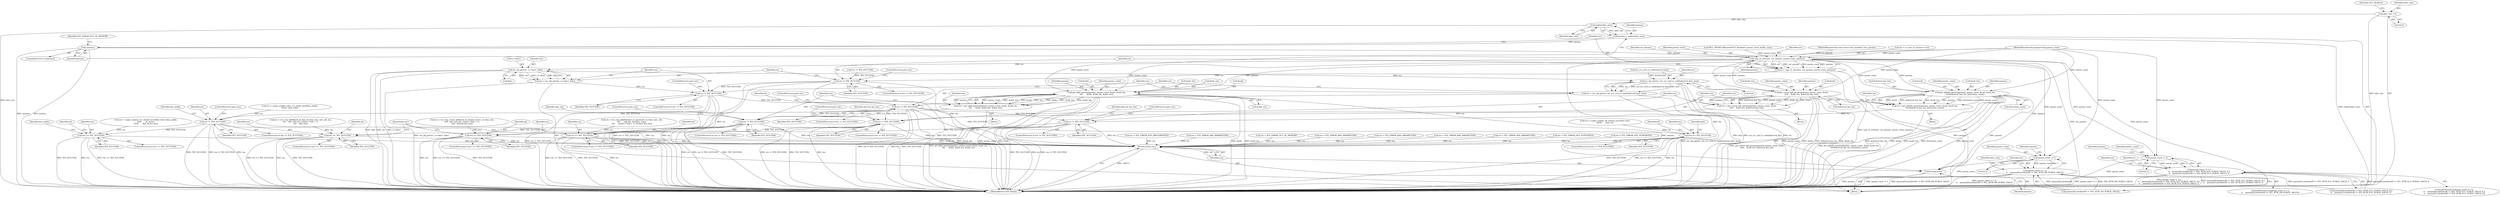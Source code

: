 digraph "0_optee_os_a637243270fc1faae16de059091795c32d86e65e@API" {
"1000175" [label="(Call,malloc(alloc_size))"];
"1000161" [label="(Call,alloc_size = 0)"];
"1000173" [label="(Call,params = malloc(alloc_size))"];
"1000178" [label="(Call,!params)"];
"1000184" [label="(Call,copy_in_attrs(utc, usr_params, param_count, params))"];
"1000182" [label="(Call,res = copy_in_attrs(utc, usr_params, param_count, params))"];
"1000190" [label="(Call,res != TEE_SUCCESS)"];
"1000204" [label="(Call,res != TEE_SUCCESS)"];
"1000217" [label="(Call,res != TEE_SUCCESS)"];
"1000324" [label="(Call,res == TEE_SUCCESS)"];
"1000857" [label="(Return,return res;)"];
"1000441" [label="(Call,res != TEE_SUCCESS)"];
"1000524" [label="(Call,res == TEE_SUCCESS)"];
"1000598" [label="(Call,res != TEE_SUCCESS)"];
"1000632" [label="(Call,res == TEE_SUCCESS)"];
"1000697" [label="(Call,res != TEE_SUCCESS)"];
"1000729" [label="(Call,res == TEE_SUCCESS)"];
"1000797" [label="(Call,res != TEE_SUCCESS)"];
"1000830" [label="(Call,res == TEE_SUCCESS)"];
"1000196" [label="(Call,tee_obj_get(utc, cs->key1, &ko))"];
"1000194" [label="(Call,res = tee_obj_get(utc, cs->key1, &ko))"];
"1000210" [label="(Call,tee_obj_get(utc, tee_svc_uref_to_vaddr(derived_key), &so))"];
"1000208" [label="(Call,res = tee_obj_get(utc, tee_svc_uref_to_vaddr(derived_key), &so))"];
"1000254" [label="(Call,param_count != 1)"];
"1000253" [label="(Call,param_count != 1 ||\n\t\t    params[0].attributeID != TEE_ATTR_DH_PUBLIC_VALUE)"];
"1000376" [label="(Call,param_count != 2)"];
"1000375" [label="(Call,param_count != 2 ||\n\t\t    params[0].attributeID != TEE_ATTR_ECC_PUBLIC_VALUE_X ||\n\t\t    params[1].attributeID != TEE_ATTR_ECC_PUBLIC_VALUE_Y)"];
"1000584" [label="(Call,get_hkdf_params(params, param_count, &salt, &salt_len,\n\t\t\t\t      &info, &info_len, &okm_len))"];
"1000582" [label="(Call,res = get_hkdf_params(params, param_count, &salt, &salt_len,\n\t\t\t\t      &info, &info_len, &okm_len))"];
"1000855" [label="(Call,free(params))"];
"1000687" [label="(Call,get_concat_kdf_params(params, param_count, &info,\n\t\t\t\t\t    &info_len, &derived_key_len))"];
"1000685" [label="(Call,res = get_concat_kdf_params(params, param_count, &info,\n\t\t\t\t\t    &info_len, &derived_key_len))"];
"1000785" [label="(Call,get_pbkdf2_params(params, param_count, &salt, &salt_len,\n\t\t\t\t\t&derived_key_len, &iteration_count))"];
"1000783" [label="(Call,res = get_pbkdf2_params(params, param_count, &salt, &salt_len,\n\t\t\t\t\t&derived_key_len, &iteration_count))"];
"1000692" [label="(Call,&info_len)"];
"1000632" [label="(Call,res == TEE_SUCCESS)"];
"1000374" [label="(ControlStructure,if (param_count != 2 ||\n\t\t    params[0].attributeID != TEE_ATTR_ECC_PUBLIC_VALUE_X ||\n\t\t    params[1].attributeID != TEE_ATTR_ECC_PUBLIC_VALUE_Y))"];
"1000696" [label="(ControlStructure,if (res != TEE_SUCCESS))"];
"1000354" [label="(Call,res = TEE_ERROR_OUT_OF_MEMORY)"];
"1000184" [label="(Call,copy_in_attrs(utc, usr_params, param_count, params))"];
"1000222" [label="(Identifier,sk)"];
"1000191" [label="(Identifier,res)"];
"1000256" [label="(Literal,1)"];
"1000585" [label="(Identifier,params)"];
"1000689" [label="(Identifier,param_count)"];
"1000688" [label="(Identifier,params)"];
"1000757" [label="(Block,)"];
"1000377" [label="(Identifier,param_count)"];
"1000604" [label="(Identifier,okm_len)"];
"1000703" [label="(Identifier,derived_key_len)"];
"1000206" [label="(Identifier,TEE_SUCCESS)"];
"1000186" [label="(Identifier,usr_params)"];
"1000633" [label="(Identifier,res)"];
"1000396" [label="(Identifier,res)"];
"1000375" [label="(Call,param_count != 2 ||\n\t\t    params[0].attributeID != TEE_ATTR_ECC_PUBLIC_VALUE_X ||\n\t\t    params[1].attributeID != TEE_ATTR_ECC_PUBLIC_VALUE_Y)"];
"1000252" [label="(ControlStructure,if (param_count != 1 ||\n\t\t    params[0].attributeID != TEE_ATTR_DH_PUBLIC_VALUE))"];
"1000315" [label="(Call,res = crypto_acipher_dh_shared_secret(ko->attr,\n\t\t\t\t\t\t\t      pub, ss))"];
"1000613" [label="(Call,res = tee_cryp_hkdf(hash_id, ikm, ik->key_size, salt, salt_len,\n\t\t\t\t    info, info_len, (uint8_t *)(sk + 1),\n\t\t\t\t    okm_len))"];
"1000214" [label="(Call,&so)"];
"1000176" [label="(Identifier,alloc_size)"];
"1000728" [label="(ControlStructure,if (res == TEE_SUCCESS))"];
"1000209" [label="(Identifier,res)"];
"1000167" [label="(Identifier,TEE_Attribute)"];
"1000395" [label="(Call,res = TEE_ERROR_BAD_PARAMETERS)"];
"1000266" [label="(Identifier,res)"];
"1000836" [label="(Identifier,sk)"];
"1000196" [label="(Call,tee_obj_get(utc, cs->key1, &ko))"];
"1000323" [label="(ControlStructure,if (res == TEE_SUCCESS))"];
"1000192" [label="(Identifier,TEE_SUCCESS)"];
"1000800" [label="(ControlStructure,goto out;)"];
"1000830" [label="(Call,res == TEE_SUCCESS)"];
"1000712" [label="(Call,res = tee_cryp_concat_kdf(hash_id, shared_secret, ss->key_size,\n\t\t\t\t\t  info, info_len, (uint8_t *)(sk + 1),\n\t\t\t\t\t  derived_key_len))"];
"1000177" [label="(ControlStructure,if (!params))"];
"1000686" [label="(Identifier,res)"];
"1000195" [label="(Identifier,res)"];
"1000194" [label="(Call,res = tee_obj_get(utc, cs->key1, &ko))"];
"1000198" [label="(Call,cs->key1)"];
"1000330" [label="(Identifier,sk)"];
"1000441" [label="(Call,res != TEE_SUCCESS)"];
"1000797" [label="(Call,res != TEE_SUCCESS)"];
"1000857" [label="(Return,return res;)"];
"1000155" [label="(Call,res != TEE_SUCCESS)"];
"1000161" [label="(Call,alloc_size = 0)"];
"1000270" [label="(Identifier,alloc_size)"];
"1000598" [label="(Call,res != TEE_SUCCESS)"];
"1000584" [label="(Call,get_hkdf_params(params, param_count, &salt, &salt_len,\n\t\t\t\t      &info, &info_len, &okm_len))"];
"1000638" [label="(Identifier,sk)"];
"1000792" [label="(Call,&derived_key_len)"];
"1000831" [label="(Identifier,res)"];
"1000832" [label="(Identifier,TEE_SUCCESS)"];
"1000858" [label="(Identifier,res)"];
"1000197" [label="(Identifier,utc)"];
"1000324" [label="(Call,res == TEE_SUCCESS)"];
"1000735" [label="(Identifier,sk)"];
"1000443" [label="(Identifier,TEE_SUCCESS)"];
"1000188" [label="(Identifier,params)"];
"1000591" [label="(Call,&info)"];
"1000265" [label="(Call,res = TEE_ERROR_BAD_PARAMETERS)"];
"1000255" [label="(Identifier,param_count)"];
"1000187" [label="(Identifier,param_count)"];
"1000204" [label="(Call,res != TEE_SUCCESS)"];
"1000219" [label="(Identifier,TEE_SUCCESS)"];
"1000434" [label="(Call,res = crypto_acipher_alloc_ecc_public_key(&key_public,\n\t\t\t\t\t\t\t  alloc_size))"];
"1000325" [label="(Identifier,res)"];
"1000690" [label="(Call,&info)"];
"1000162" [label="(Identifier,alloc_size)"];
"1000260" [label="(Identifier,params)"];
"1000165" [label="(Call,MUL_OVERFLOW(sizeof(TEE_Attribute), param_count, &alloc_size))"];
"1000808" [label="(Call,res = TEE_ERROR_BAD_PARAMETERS)"];
"1000794" [label="(Call,&iteration_count)"];
"1000784" [label="(Identifier,res)"];
"1000783" [label="(Call,res = get_pbkdf2_params(params, param_count, &salt, &salt_len,\n\t\t\t\t\t&derived_key_len, &iteration_count))"];
"1000595" [label="(Call,&okm_len)"];
"1000829" [label="(ControlStructure,if (res == TEE_SUCCESS))"];
"1000582" [label="(Call,res = get_hkdf_params(params, param_count, &salt, &salt_len,\n\t\t\t\t      &info, &info_len, &okm_len))"];
"1000212" [label="(Call,tee_svc_uref_to_vaddr(derived_key))"];
"1000609" [label="(Call,res = TEE_ERROR_BAD_PARAMETERS)"];
"1000855" [label="(Call,free(params))"];
"1000685" [label="(Call,res = get_concat_kdf_params(params, param_count, &info,\n\t\t\t\t\t    &info_len, &derived_key_len))"];
"1000530" [label="(Identifier,sk)"];
"1000526" [label="(Identifier,TEE_SUCCESS)"];
"1000208" [label="(Call,res = tee_obj_get(utc, tee_svc_uref_to_vaddr(derived_key), &so))"];
"1000859" [label="(MethodReturn,TEE_Result)"];
"1000185" [label="(Identifier,utc)"];
"1000181" [label="(Identifier,TEE_ERROR_OUT_OF_MEMORY)"];
"1000379" [label="(Call,params[0].attributeID != TEE_ATTR_ECC_PUBLIC_VALUE_X ||\n\t\t    params[1].attributeID != TEE_ATTR_ECC_PUBLIC_VALUE_Y)"];
"1000218" [label="(Identifier,res)"];
"1000358" [label="(Identifier,pub)"];
"1000183" [label="(Identifier,res)"];
"1000207" [label="(ControlStructure,goto out;)"];
"1000601" [label="(ControlStructure,goto out;)"];
"1000447" [label="(Identifier,key_public)"];
"1000597" [label="(ControlStructure,if (res != TEE_SUCCESS))"];
"1000378" [label="(Literal,2)"];
"1000110" [label="(MethodParameterIn,const struct utee_attribute *usr_params)"];
"1000190" [label="(Call,res != TEE_SUCCESS)"];
"1000401" [label="(Identifier,cs)"];
"1000631" [label="(ControlStructure,if (res == TEE_SUCCESS))"];
"1000555" [label="(Block,)"];
"1000586" [label="(Identifier,param_count)"];
"1000856" [label="(Identifier,params)"];
"1000193" [label="(ControlStructure,goto out;)"];
"1000788" [label="(Call,&salt)"];
"1000787" [label="(Identifier,param_count)"];
"1000220" [label="(ControlStructure,goto out;)"];
"1000238" [label="(Call,res = TEE_ERROR_NOT_SUPPORTED)"];
"1000697" [label="(Call,res != TEE_SUCCESS)"];
"1000326" [label="(Identifier,TEE_SUCCESS)"];
"1000442" [label="(Identifier,res)"];
"1000175" [label="(Call,malloc(alloc_size))"];
"1000812" [label="(Call,res = tee_cryp_pbkdf2(hash_id, password, ss->key_size, salt,\n\t\t\t\t      salt_len, iteration_count,\n\t\t\t\t      (uint8_t *)(sk + 1), derived_key_len))"];
"1000257" [label="(Call,params[0].attributeID != TEE_ATTR_DH_PUBLIC_VALUE)"];
"1000525" [label="(Identifier,res)"];
"1000113" [label="(Block,)"];
"1000698" [label="(Identifier,res)"];
"1000210" [label="(Call,tee_obj_get(utc, tee_svc_uref_to_vaddr(derived_key), &so))"];
"1000201" [label="(Call,&ko)"];
"1000600" [label="(Identifier,TEE_SUCCESS)"];
"1000179" [label="(Identifier,params)"];
"1000854" [label="(JumpTarget,out:)"];
"1000178" [label="(Call,!params)"];
"1000163" [label="(Literal,0)"];
"1000803" [label="(Identifier,derived_key_len)"];
"1000790" [label="(Call,&salt_len)"];
"1000798" [label="(Identifier,res)"];
"1000589" [label="(Call,&salt_len)"];
"1000593" [label="(Call,&info_len)"];
"1000796" [label="(ControlStructure,if (res != TEE_SUCCESS))"];
"1000383" [label="(Identifier,params)"];
"1000694" [label="(Call,&derived_key_len)"];
"1000216" [label="(ControlStructure,if (res != TEE_SUCCESS))"];
"1000140" [label="(Call,utc = to_user_ta_ctx(sess->ctx))"];
"1000205" [label="(Identifier,res)"];
"1000583" [label="(Identifier,res)"];
"1000851" [label="(Call,res = TEE_ERROR_NOT_SUPPORTED)"];
"1000700" [label="(ControlStructure,goto out;)"];
"1000786" [label="(Identifier,params)"];
"1000376" [label="(Call,param_count != 2)"];
"1000512" [label="(Call,res = crypto_acipher_ecc_shared_secret(ko->attr, &key_public,\n\t\t\t\t\t\t       pt_secret,\n\t\t\t\t\t\t       &pt_secret_len))"];
"1000687" [label="(Call,get_concat_kdf_params(params, param_count, &info,\n\t\t\t\t\t    &info_len, &derived_key_len))"];
"1000444" [label="(ControlStructure,goto out;)"];
"1000253" [label="(Call,param_count != 1 ||\n\t\t    params[0].attributeID != TEE_ATTR_DH_PUBLIC_VALUE)"];
"1000203" [label="(ControlStructure,if (res != TEE_SUCCESS))"];
"1000524" [label="(Call,res == TEE_SUCCESS)"];
"1000799" [label="(Identifier,TEE_SUCCESS)"];
"1000587" [label="(Call,&salt)"];
"1000546" [label="(Identifier,key_public)"];
"1000660" [label="(Block,)"];
"1000785" [label="(Call,get_pbkdf2_params(params, param_count, &salt, &salt_len,\n\t\t\t\t\t&derived_key_len, &iteration_count))"];
"1000599" [label="(Identifier,res)"];
"1000174" [label="(Identifier,params)"];
"1000254" [label="(Call,param_count != 1)"];
"1000211" [label="(Identifier,utc)"];
"1000523" [label="(ControlStructure,if (res == TEE_SUCCESS))"];
"1000440" [label="(ControlStructure,if (res != TEE_SUCCESS))"];
"1000634" [label="(Identifier,TEE_SUCCESS)"];
"1000173" [label="(Call,params = malloc(alloc_size))"];
"1000729" [label="(Call,res == TEE_SUCCESS)"];
"1000731" [label="(Identifier,TEE_SUCCESS)"];
"1000111" [label="(MethodParameterIn,unsigned long param_count)"];
"1000730" [label="(Identifier,res)"];
"1000430" [label="(Call,res = TEE_ERROR_NOT_IMPLEMENTED)"];
"1000189" [label="(ControlStructure,if (res != TEE_SUCCESS))"];
"1000699" [label="(Identifier,TEE_SUCCESS)"];
"1000217" [label="(Call,res != TEE_SUCCESS)"];
"1000182" [label="(Call,res = copy_in_attrs(utc, usr_params, param_count, params))"];
"1000708" [label="(Call,res = TEE_ERROR_BAD_PARAMETERS)"];
"1000175" -> "1000173"  [label="AST: "];
"1000175" -> "1000176"  [label="CFG: "];
"1000176" -> "1000175"  [label="AST: "];
"1000173" -> "1000175"  [label="CFG: "];
"1000175" -> "1000859"  [label="DDG: alloc_size"];
"1000175" -> "1000173"  [label="DDG: alloc_size"];
"1000161" -> "1000175"  [label="DDG: alloc_size"];
"1000161" -> "1000113"  [label="AST: "];
"1000161" -> "1000163"  [label="CFG: "];
"1000162" -> "1000161"  [label="AST: "];
"1000163" -> "1000161"  [label="AST: "];
"1000167" -> "1000161"  [label="CFG: "];
"1000161" -> "1000859"  [label="DDG: alloc_size"];
"1000173" -> "1000113"  [label="AST: "];
"1000174" -> "1000173"  [label="AST: "];
"1000179" -> "1000173"  [label="CFG: "];
"1000173" -> "1000859"  [label="DDG: malloc(alloc_size)"];
"1000173" -> "1000178"  [label="DDG: params"];
"1000178" -> "1000177"  [label="AST: "];
"1000178" -> "1000179"  [label="CFG: "];
"1000179" -> "1000178"  [label="AST: "];
"1000181" -> "1000178"  [label="CFG: "];
"1000183" -> "1000178"  [label="CFG: "];
"1000178" -> "1000859"  [label="DDG: !params"];
"1000178" -> "1000859"  [label="DDG: params"];
"1000178" -> "1000184"  [label="DDG: params"];
"1000184" -> "1000182"  [label="AST: "];
"1000184" -> "1000188"  [label="CFG: "];
"1000185" -> "1000184"  [label="AST: "];
"1000186" -> "1000184"  [label="AST: "];
"1000187" -> "1000184"  [label="AST: "];
"1000188" -> "1000184"  [label="AST: "];
"1000182" -> "1000184"  [label="CFG: "];
"1000184" -> "1000859"  [label="DDG: usr_params"];
"1000184" -> "1000859"  [label="DDG: param_count"];
"1000184" -> "1000859"  [label="DDG: utc"];
"1000184" -> "1000182"  [label="DDG: utc"];
"1000184" -> "1000182"  [label="DDG: usr_params"];
"1000184" -> "1000182"  [label="DDG: param_count"];
"1000184" -> "1000182"  [label="DDG: params"];
"1000140" -> "1000184"  [label="DDG: utc"];
"1000110" -> "1000184"  [label="DDG: usr_params"];
"1000165" -> "1000184"  [label="DDG: param_count"];
"1000111" -> "1000184"  [label="DDG: param_count"];
"1000184" -> "1000196"  [label="DDG: utc"];
"1000184" -> "1000254"  [label="DDG: param_count"];
"1000184" -> "1000376"  [label="DDG: param_count"];
"1000184" -> "1000584"  [label="DDG: params"];
"1000184" -> "1000584"  [label="DDG: param_count"];
"1000184" -> "1000687"  [label="DDG: params"];
"1000184" -> "1000687"  [label="DDG: param_count"];
"1000184" -> "1000785"  [label="DDG: params"];
"1000184" -> "1000785"  [label="DDG: param_count"];
"1000184" -> "1000855"  [label="DDG: params"];
"1000182" -> "1000113"  [label="AST: "];
"1000183" -> "1000182"  [label="AST: "];
"1000191" -> "1000182"  [label="CFG: "];
"1000182" -> "1000859"  [label="DDG: copy_in_attrs(utc, usr_params, param_count, params)"];
"1000182" -> "1000190"  [label="DDG: res"];
"1000190" -> "1000189"  [label="AST: "];
"1000190" -> "1000192"  [label="CFG: "];
"1000191" -> "1000190"  [label="AST: "];
"1000192" -> "1000190"  [label="AST: "];
"1000193" -> "1000190"  [label="CFG: "];
"1000195" -> "1000190"  [label="CFG: "];
"1000190" -> "1000859"  [label="DDG: res != TEE_SUCCESS"];
"1000190" -> "1000859"  [label="DDG: res"];
"1000190" -> "1000859"  [label="DDG: TEE_SUCCESS"];
"1000155" -> "1000190"  [label="DDG: TEE_SUCCESS"];
"1000190" -> "1000204"  [label="DDG: TEE_SUCCESS"];
"1000190" -> "1000857"  [label="DDG: res"];
"1000204" -> "1000203"  [label="AST: "];
"1000204" -> "1000206"  [label="CFG: "];
"1000205" -> "1000204"  [label="AST: "];
"1000206" -> "1000204"  [label="AST: "];
"1000207" -> "1000204"  [label="CFG: "];
"1000209" -> "1000204"  [label="CFG: "];
"1000204" -> "1000859"  [label="DDG: TEE_SUCCESS"];
"1000204" -> "1000859"  [label="DDG: res"];
"1000204" -> "1000859"  [label="DDG: res != TEE_SUCCESS"];
"1000194" -> "1000204"  [label="DDG: res"];
"1000204" -> "1000217"  [label="DDG: TEE_SUCCESS"];
"1000204" -> "1000857"  [label="DDG: res"];
"1000217" -> "1000216"  [label="AST: "];
"1000217" -> "1000219"  [label="CFG: "];
"1000218" -> "1000217"  [label="AST: "];
"1000219" -> "1000217"  [label="AST: "];
"1000220" -> "1000217"  [label="CFG: "];
"1000222" -> "1000217"  [label="CFG: "];
"1000217" -> "1000859"  [label="DDG: TEE_SUCCESS"];
"1000217" -> "1000859"  [label="DDG: res != TEE_SUCCESS"];
"1000217" -> "1000859"  [label="DDG: res"];
"1000208" -> "1000217"  [label="DDG: res"];
"1000217" -> "1000324"  [label="DDG: TEE_SUCCESS"];
"1000217" -> "1000441"  [label="DDG: TEE_SUCCESS"];
"1000217" -> "1000598"  [label="DDG: TEE_SUCCESS"];
"1000217" -> "1000697"  [label="DDG: TEE_SUCCESS"];
"1000217" -> "1000797"  [label="DDG: TEE_SUCCESS"];
"1000217" -> "1000857"  [label="DDG: res"];
"1000324" -> "1000323"  [label="AST: "];
"1000324" -> "1000326"  [label="CFG: "];
"1000325" -> "1000324"  [label="AST: "];
"1000326" -> "1000324"  [label="AST: "];
"1000330" -> "1000324"  [label="CFG: "];
"1000358" -> "1000324"  [label="CFG: "];
"1000324" -> "1000859"  [label="DDG: TEE_SUCCESS"];
"1000324" -> "1000859"  [label="DDG: res == TEE_SUCCESS"];
"1000324" -> "1000859"  [label="DDG: res"];
"1000315" -> "1000324"  [label="DDG: res"];
"1000324" -> "1000857"  [label="DDG: res"];
"1000857" -> "1000113"  [label="AST: "];
"1000857" -> "1000858"  [label="CFG: "];
"1000858" -> "1000857"  [label="AST: "];
"1000859" -> "1000857"  [label="CFG: "];
"1000857" -> "1000859"  [label="DDG: <RET>"];
"1000858" -> "1000857"  [label="DDG: res"];
"1000395" -> "1000857"  [label="DDG: res"];
"1000708" -> "1000857"  [label="DDG: res"];
"1000729" -> "1000857"  [label="DDG: res"];
"1000598" -> "1000857"  [label="DDG: res"];
"1000238" -> "1000857"  [label="DDG: res"];
"1000609" -> "1000857"  [label="DDG: res"];
"1000265" -> "1000857"  [label="DDG: res"];
"1000430" -> "1000857"  [label="DDG: res"];
"1000354" -> "1000857"  [label="DDG: res"];
"1000830" -> "1000857"  [label="DDG: res"];
"1000441" -> "1000857"  [label="DDG: res"];
"1000524" -> "1000857"  [label="DDG: res"];
"1000632" -> "1000857"  [label="DDG: res"];
"1000851" -> "1000857"  [label="DDG: res"];
"1000808" -> "1000857"  [label="DDG: res"];
"1000797" -> "1000857"  [label="DDG: res"];
"1000697" -> "1000857"  [label="DDG: res"];
"1000441" -> "1000440"  [label="AST: "];
"1000441" -> "1000443"  [label="CFG: "];
"1000442" -> "1000441"  [label="AST: "];
"1000443" -> "1000441"  [label="AST: "];
"1000444" -> "1000441"  [label="CFG: "];
"1000447" -> "1000441"  [label="CFG: "];
"1000441" -> "1000859"  [label="DDG: res"];
"1000441" -> "1000859"  [label="DDG: TEE_SUCCESS"];
"1000441" -> "1000859"  [label="DDG: res != TEE_SUCCESS"];
"1000434" -> "1000441"  [label="DDG: res"];
"1000441" -> "1000524"  [label="DDG: TEE_SUCCESS"];
"1000524" -> "1000523"  [label="AST: "];
"1000524" -> "1000526"  [label="CFG: "];
"1000525" -> "1000524"  [label="AST: "];
"1000526" -> "1000524"  [label="AST: "];
"1000530" -> "1000524"  [label="CFG: "];
"1000546" -> "1000524"  [label="CFG: "];
"1000524" -> "1000859"  [label="DDG: res"];
"1000524" -> "1000859"  [label="DDG: res == TEE_SUCCESS"];
"1000524" -> "1000859"  [label="DDG: TEE_SUCCESS"];
"1000512" -> "1000524"  [label="DDG: res"];
"1000598" -> "1000597"  [label="AST: "];
"1000598" -> "1000600"  [label="CFG: "];
"1000599" -> "1000598"  [label="AST: "];
"1000600" -> "1000598"  [label="AST: "];
"1000601" -> "1000598"  [label="CFG: "];
"1000604" -> "1000598"  [label="CFG: "];
"1000598" -> "1000859"  [label="DDG: res"];
"1000598" -> "1000859"  [label="DDG: res != TEE_SUCCESS"];
"1000598" -> "1000859"  [label="DDG: TEE_SUCCESS"];
"1000582" -> "1000598"  [label="DDG: res"];
"1000598" -> "1000632"  [label="DDG: TEE_SUCCESS"];
"1000632" -> "1000631"  [label="AST: "];
"1000632" -> "1000634"  [label="CFG: "];
"1000633" -> "1000632"  [label="AST: "];
"1000634" -> "1000632"  [label="AST: "];
"1000638" -> "1000632"  [label="CFG: "];
"1000854" -> "1000632"  [label="CFG: "];
"1000632" -> "1000859"  [label="DDG: res == TEE_SUCCESS"];
"1000632" -> "1000859"  [label="DDG: res"];
"1000632" -> "1000859"  [label="DDG: TEE_SUCCESS"];
"1000613" -> "1000632"  [label="DDG: res"];
"1000697" -> "1000696"  [label="AST: "];
"1000697" -> "1000699"  [label="CFG: "];
"1000698" -> "1000697"  [label="AST: "];
"1000699" -> "1000697"  [label="AST: "];
"1000700" -> "1000697"  [label="CFG: "];
"1000703" -> "1000697"  [label="CFG: "];
"1000697" -> "1000859"  [label="DDG: res != TEE_SUCCESS"];
"1000697" -> "1000859"  [label="DDG: TEE_SUCCESS"];
"1000697" -> "1000859"  [label="DDG: res"];
"1000685" -> "1000697"  [label="DDG: res"];
"1000697" -> "1000729"  [label="DDG: TEE_SUCCESS"];
"1000729" -> "1000728"  [label="AST: "];
"1000729" -> "1000731"  [label="CFG: "];
"1000730" -> "1000729"  [label="AST: "];
"1000731" -> "1000729"  [label="AST: "];
"1000735" -> "1000729"  [label="CFG: "];
"1000854" -> "1000729"  [label="CFG: "];
"1000729" -> "1000859"  [label="DDG: res"];
"1000729" -> "1000859"  [label="DDG: res == TEE_SUCCESS"];
"1000729" -> "1000859"  [label="DDG: TEE_SUCCESS"];
"1000712" -> "1000729"  [label="DDG: res"];
"1000797" -> "1000796"  [label="AST: "];
"1000797" -> "1000799"  [label="CFG: "];
"1000798" -> "1000797"  [label="AST: "];
"1000799" -> "1000797"  [label="AST: "];
"1000800" -> "1000797"  [label="CFG: "];
"1000803" -> "1000797"  [label="CFG: "];
"1000797" -> "1000859"  [label="DDG: TEE_SUCCESS"];
"1000797" -> "1000859"  [label="DDG: res"];
"1000797" -> "1000859"  [label="DDG: res != TEE_SUCCESS"];
"1000783" -> "1000797"  [label="DDG: res"];
"1000797" -> "1000830"  [label="DDG: TEE_SUCCESS"];
"1000830" -> "1000829"  [label="AST: "];
"1000830" -> "1000832"  [label="CFG: "];
"1000831" -> "1000830"  [label="AST: "];
"1000832" -> "1000830"  [label="AST: "];
"1000836" -> "1000830"  [label="CFG: "];
"1000854" -> "1000830"  [label="CFG: "];
"1000830" -> "1000859"  [label="DDG: res == TEE_SUCCESS"];
"1000830" -> "1000859"  [label="DDG: TEE_SUCCESS"];
"1000830" -> "1000859"  [label="DDG: res"];
"1000812" -> "1000830"  [label="DDG: res"];
"1000196" -> "1000194"  [label="AST: "];
"1000196" -> "1000201"  [label="CFG: "];
"1000197" -> "1000196"  [label="AST: "];
"1000198" -> "1000196"  [label="AST: "];
"1000201" -> "1000196"  [label="AST: "];
"1000194" -> "1000196"  [label="CFG: "];
"1000196" -> "1000859"  [label="DDG: &ko"];
"1000196" -> "1000859"  [label="DDG: utc"];
"1000196" -> "1000859"  [label="DDG: cs->key1"];
"1000196" -> "1000194"  [label="DDG: utc"];
"1000196" -> "1000194"  [label="DDG: cs->key1"];
"1000196" -> "1000194"  [label="DDG: &ko"];
"1000196" -> "1000210"  [label="DDG: utc"];
"1000194" -> "1000113"  [label="AST: "];
"1000195" -> "1000194"  [label="AST: "];
"1000205" -> "1000194"  [label="CFG: "];
"1000194" -> "1000859"  [label="DDG: tee_obj_get(utc, cs->key1, &ko)"];
"1000210" -> "1000208"  [label="AST: "];
"1000210" -> "1000214"  [label="CFG: "];
"1000211" -> "1000210"  [label="AST: "];
"1000212" -> "1000210"  [label="AST: "];
"1000214" -> "1000210"  [label="AST: "];
"1000208" -> "1000210"  [label="CFG: "];
"1000210" -> "1000859"  [label="DDG: &so"];
"1000210" -> "1000859"  [label="DDG: tee_svc_uref_to_vaddr(derived_key)"];
"1000210" -> "1000859"  [label="DDG: utc"];
"1000210" -> "1000208"  [label="DDG: utc"];
"1000210" -> "1000208"  [label="DDG: tee_svc_uref_to_vaddr(derived_key)"];
"1000210" -> "1000208"  [label="DDG: &so"];
"1000212" -> "1000210"  [label="DDG: derived_key"];
"1000208" -> "1000113"  [label="AST: "];
"1000209" -> "1000208"  [label="AST: "];
"1000218" -> "1000208"  [label="CFG: "];
"1000208" -> "1000859"  [label="DDG: tee_obj_get(utc, tee_svc_uref_to_vaddr(derived_key), &so)"];
"1000254" -> "1000253"  [label="AST: "];
"1000254" -> "1000256"  [label="CFG: "];
"1000255" -> "1000254"  [label="AST: "];
"1000256" -> "1000254"  [label="AST: "];
"1000260" -> "1000254"  [label="CFG: "];
"1000253" -> "1000254"  [label="CFG: "];
"1000254" -> "1000859"  [label="DDG: param_count"];
"1000254" -> "1000253"  [label="DDG: param_count"];
"1000254" -> "1000253"  [label="DDG: 1"];
"1000111" -> "1000254"  [label="DDG: param_count"];
"1000253" -> "1000252"  [label="AST: "];
"1000253" -> "1000257"  [label="CFG: "];
"1000257" -> "1000253"  [label="AST: "];
"1000266" -> "1000253"  [label="CFG: "];
"1000270" -> "1000253"  [label="CFG: "];
"1000253" -> "1000859"  [label="DDG: param_count != 1 ||\n\t\t    params[0].attributeID != TEE_ATTR_DH_PUBLIC_VALUE"];
"1000253" -> "1000859"  [label="DDG: param_count != 1"];
"1000253" -> "1000859"  [label="DDG: params[0].attributeID != TEE_ATTR_DH_PUBLIC_VALUE"];
"1000257" -> "1000253"  [label="DDG: params[0].attributeID"];
"1000257" -> "1000253"  [label="DDG: TEE_ATTR_DH_PUBLIC_VALUE"];
"1000376" -> "1000375"  [label="AST: "];
"1000376" -> "1000378"  [label="CFG: "];
"1000377" -> "1000376"  [label="AST: "];
"1000378" -> "1000376"  [label="AST: "];
"1000383" -> "1000376"  [label="CFG: "];
"1000375" -> "1000376"  [label="CFG: "];
"1000376" -> "1000859"  [label="DDG: param_count"];
"1000376" -> "1000375"  [label="DDG: param_count"];
"1000376" -> "1000375"  [label="DDG: 2"];
"1000111" -> "1000376"  [label="DDG: param_count"];
"1000375" -> "1000374"  [label="AST: "];
"1000375" -> "1000379"  [label="CFG: "];
"1000379" -> "1000375"  [label="AST: "];
"1000396" -> "1000375"  [label="CFG: "];
"1000401" -> "1000375"  [label="CFG: "];
"1000375" -> "1000859"  [label="DDG: param_count != 2"];
"1000375" -> "1000859"  [label="DDG: param_count != 2 ||\n\t\t    params[0].attributeID != TEE_ATTR_ECC_PUBLIC_VALUE_X ||\n\t\t    params[1].attributeID != TEE_ATTR_ECC_PUBLIC_VALUE_Y"];
"1000375" -> "1000859"  [label="DDG: params[0].attributeID != TEE_ATTR_ECC_PUBLIC_VALUE_X ||\n\t\t    params[1].attributeID != TEE_ATTR_ECC_PUBLIC_VALUE_Y"];
"1000379" -> "1000375"  [label="DDG: params[0].attributeID != TEE_ATTR_ECC_PUBLIC_VALUE_X"];
"1000379" -> "1000375"  [label="DDG: params[1].attributeID != TEE_ATTR_ECC_PUBLIC_VALUE_Y"];
"1000584" -> "1000582"  [label="AST: "];
"1000584" -> "1000595"  [label="CFG: "];
"1000585" -> "1000584"  [label="AST: "];
"1000586" -> "1000584"  [label="AST: "];
"1000587" -> "1000584"  [label="AST: "];
"1000589" -> "1000584"  [label="AST: "];
"1000591" -> "1000584"  [label="AST: "];
"1000593" -> "1000584"  [label="AST: "];
"1000595" -> "1000584"  [label="AST: "];
"1000582" -> "1000584"  [label="CFG: "];
"1000584" -> "1000859"  [label="DDG: &salt_len"];
"1000584" -> "1000859"  [label="DDG: &okm_len"];
"1000584" -> "1000859"  [label="DDG: param_count"];
"1000584" -> "1000859"  [label="DDG: &salt"];
"1000584" -> "1000859"  [label="DDG: &info"];
"1000584" -> "1000859"  [label="DDG: &info_len"];
"1000584" -> "1000582"  [label="DDG: param_count"];
"1000584" -> "1000582"  [label="DDG: &okm_len"];
"1000584" -> "1000582"  [label="DDG: &salt"];
"1000584" -> "1000582"  [label="DDG: &info"];
"1000584" -> "1000582"  [label="DDG: &salt_len"];
"1000584" -> "1000582"  [label="DDG: &info_len"];
"1000584" -> "1000582"  [label="DDG: params"];
"1000111" -> "1000584"  [label="DDG: param_count"];
"1000584" -> "1000855"  [label="DDG: params"];
"1000582" -> "1000555"  [label="AST: "];
"1000583" -> "1000582"  [label="AST: "];
"1000599" -> "1000582"  [label="CFG: "];
"1000582" -> "1000859"  [label="DDG: get_hkdf_params(params, param_count, &salt, &salt_len,\n\t\t\t\t      &info, &info_len, &okm_len)"];
"1000855" -> "1000113"  [label="AST: "];
"1000855" -> "1000856"  [label="CFG: "];
"1000856" -> "1000855"  [label="AST: "];
"1000858" -> "1000855"  [label="CFG: "];
"1000855" -> "1000859"  [label="DDG: params"];
"1000785" -> "1000855"  [label="DDG: params"];
"1000687" -> "1000855"  [label="DDG: params"];
"1000687" -> "1000685"  [label="AST: "];
"1000687" -> "1000694"  [label="CFG: "];
"1000688" -> "1000687"  [label="AST: "];
"1000689" -> "1000687"  [label="AST: "];
"1000690" -> "1000687"  [label="AST: "];
"1000692" -> "1000687"  [label="AST: "];
"1000694" -> "1000687"  [label="AST: "];
"1000685" -> "1000687"  [label="CFG: "];
"1000687" -> "1000859"  [label="DDG: param_count"];
"1000687" -> "1000859"  [label="DDG: &info"];
"1000687" -> "1000859"  [label="DDG: &derived_key_len"];
"1000687" -> "1000859"  [label="DDG: &info_len"];
"1000687" -> "1000685"  [label="DDG: &derived_key_len"];
"1000687" -> "1000685"  [label="DDG: param_count"];
"1000687" -> "1000685"  [label="DDG: &info_len"];
"1000687" -> "1000685"  [label="DDG: &info"];
"1000687" -> "1000685"  [label="DDG: params"];
"1000111" -> "1000687"  [label="DDG: param_count"];
"1000685" -> "1000660"  [label="AST: "];
"1000686" -> "1000685"  [label="AST: "];
"1000698" -> "1000685"  [label="CFG: "];
"1000685" -> "1000859"  [label="DDG: get_concat_kdf_params(params, param_count, &info,\n\t\t\t\t\t    &info_len, &derived_key_len)"];
"1000785" -> "1000783"  [label="AST: "];
"1000785" -> "1000794"  [label="CFG: "];
"1000786" -> "1000785"  [label="AST: "];
"1000787" -> "1000785"  [label="AST: "];
"1000788" -> "1000785"  [label="AST: "];
"1000790" -> "1000785"  [label="AST: "];
"1000792" -> "1000785"  [label="AST: "];
"1000794" -> "1000785"  [label="AST: "];
"1000783" -> "1000785"  [label="CFG: "];
"1000785" -> "1000859"  [label="DDG: &derived_key_len"];
"1000785" -> "1000859"  [label="DDG: &salt"];
"1000785" -> "1000859"  [label="DDG: &salt_len"];
"1000785" -> "1000859"  [label="DDG: &iteration_count"];
"1000785" -> "1000859"  [label="DDG: param_count"];
"1000785" -> "1000783"  [label="DDG: &salt"];
"1000785" -> "1000783"  [label="DDG: &derived_key_len"];
"1000785" -> "1000783"  [label="DDG: &salt_len"];
"1000785" -> "1000783"  [label="DDG: params"];
"1000785" -> "1000783"  [label="DDG: &iteration_count"];
"1000785" -> "1000783"  [label="DDG: param_count"];
"1000111" -> "1000785"  [label="DDG: param_count"];
"1000783" -> "1000757"  [label="AST: "];
"1000784" -> "1000783"  [label="AST: "];
"1000798" -> "1000783"  [label="CFG: "];
"1000783" -> "1000859"  [label="DDG: get_pbkdf2_params(params, param_count, &salt, &salt_len,\n\t\t\t\t\t&derived_key_len, &iteration_count)"];
}

